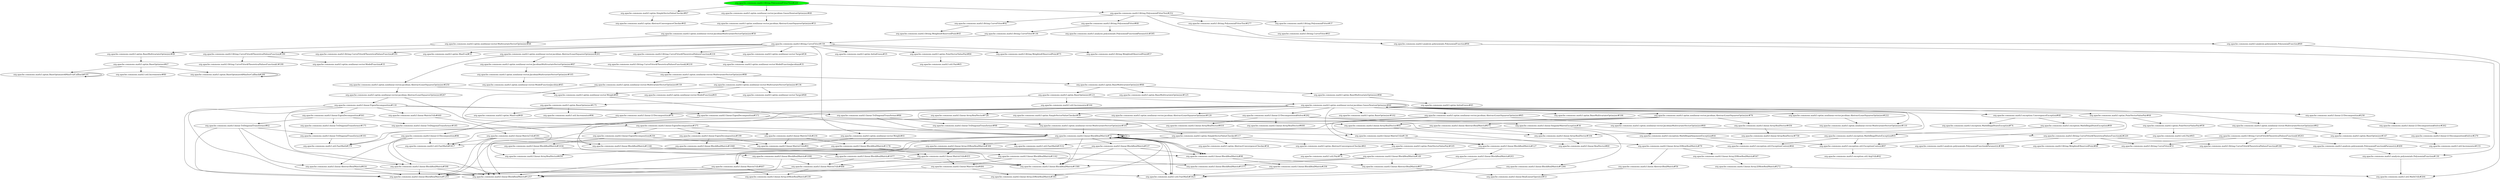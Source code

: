digraph "cg/org.apache.commons.math3.fitting.PolynomialFitterTest#220"
{
	"org.apache.commons.math3.fitting.PolynomialFitterTest#220" [style=filled,fillcolor=green];
	"org.apache.commons.math3.fitting.PolynomialFitterTest#220" -> "org.apache.commons.math3.optim.SimpleVectorValueChecker#67";
	"org.apache.commons.math3.optim.SimpleVectorValueChecker#67" -> "org.apache.commons.math3.optim.AbstractConvergenceChecker#45";
	"org.apache.commons.math3.fitting.PolynomialFitterTest#220" -> "org.apache.commons.math3.optim.nonlinear.vector.jacobian.GaussNewtonOptimizer#68";
	"org.apache.commons.math3.optim.nonlinear.vector.jacobian.GaussNewtonOptimizer#68" -> "org.apache.commons.math3.optim.nonlinear.vector.jacobian.AbstractLeastSquaresOptimizer#53";
	"org.apache.commons.math3.optim.nonlinear.vector.jacobian.AbstractLeastSquaresOptimizer#53" -> "org.apache.commons.math3.optim.nonlinear.vector.JacobianMultivariateVectorOptimizer#50";
	"org.apache.commons.math3.optim.nonlinear.vector.JacobianMultivariateVectorOptimizer#50" -> "org.apache.commons.math3.optim.nonlinear.vector.MultivariateVectorOptimizer#48";
	"org.apache.commons.math3.optim.nonlinear.vector.MultivariateVectorOptimizer#48" -> "org.apache.commons.math3.optim.BaseMultivariateOptimizer#48";
	"org.apache.commons.math3.optim.BaseMultivariateOptimizer#48" -> "org.apache.commons.math3.optim.BaseOptimizer#47";
	"org.apache.commons.math3.optim.BaseOptimizer#47" -> "org.apache.commons.math3.optim.BaseOptimizer$MaxEvalCallback#191";
	"org.apache.commons.math3.optim.BaseOptimizer$MaxEvalCallback#191" -> "org.apache.commons.math3.optim.BaseOptimizer$MaxEvalCallback#191";
	"org.apache.commons.math3.optim.BaseOptimizer#47" -> "org.apache.commons.math3.util.Incrementor#80";
	"org.apache.commons.math3.optim.BaseOptimizer#47" -> "org.apache.commons.math3.optim.BaseOptimizer$MaxIterCallback#206";
	"org.apache.commons.math3.optim.BaseOptimizer$MaxIterCallback#206" -> "org.apache.commons.math3.optim.BaseOptimizer$MaxIterCallback#206";
	"org.apache.commons.math3.fitting.PolynomialFitterTest#220" -> "org.apache.commons.math3.fitting.PolynomialFitterTest#252";
	"org.apache.commons.math3.fitting.PolynomialFitterTest#252" -> "org.apache.commons.math3.fitting.PolynomialFitterTest#277";
	"org.apache.commons.math3.fitting.PolynomialFitterTest#277" -> "org.apache.commons.math3.analysis.polynomials.PolynomialFunction#69";
	"org.apache.commons.math3.analysis.polynomials.PolynomialFunction#69" -> "org.apache.commons.math3.util.MathUtils#264";
	"org.apache.commons.math3.fitting.PolynomialFitterTest#252" -> "org.apache.commons.math3.fitting.PolynomialFitter#37";
	"org.apache.commons.math3.fitting.PolynomialFitter#37" -> "org.apache.commons.math3.fitting.CurveFitter#63";
	"org.apache.commons.math3.fitting.PolynomialFitterTest#252" -> "org.apache.commons.math3.analysis.polynomials.PolynomialFunction#94";
	"org.apache.commons.math3.analysis.polynomials.PolynomialFunction#94" -> "org.apache.commons.math3.analysis.polynomials.PolynomialFunction#130";
	"org.apache.commons.math3.analysis.polynomials.PolynomialFunction#130" -> "org.apache.commons.math3.util.MathUtils#264";
	"org.apache.commons.math3.fitting.PolynomialFitterTest#252" -> "org.apache.commons.math3.fitting.CurveFitter#92";
	"org.apache.commons.math3.fitting.CurveFitter#92" -> "org.apache.commons.math3.fitting.WeightedObservedPoint#45";
	"org.apache.commons.math3.fitting.PolynomialFitterTest#252" -> "org.apache.commons.math3.fitting.PolynomialFitter#68";
	"org.apache.commons.math3.fitting.PolynomialFitter#68" -> "org.apache.commons.math3.analysis.polynomials.PolynomialFunction$Parametric#395";
	"org.apache.commons.math3.fitting.PolynomialFitter#68" -> "org.apache.commons.math3.fitting.CurveFitter#136";
	"org.apache.commons.math3.fitting.CurveFitter#136" -> "org.apache.commons.math3.fitting.CurveFitter#159";
	"org.apache.commons.math3.fitting.CurveFitter#159" -> "org.apache.commons.math3.fitting.WeightedObservedPoint#75";
	"org.apache.commons.math3.fitting.CurveFitter#159" -> "org.apache.commons.math3.fitting.WeightedObservedPoint#57";
	"org.apache.commons.math3.fitting.CurveFitter#159" -> "org.apache.commons.math3.fitting.CurveFitter$TheoreticalValuesFunction#191";
	"org.apache.commons.math3.fitting.CurveFitter#159" -> "org.apache.commons.math3.optim.MaxEval#35";
	"org.apache.commons.math3.fitting.CurveFitter#159" -> "org.apache.commons.math3.fitting.CurveFitter$TheoreticalValuesFunction#199";
	"org.apache.commons.math3.fitting.CurveFitter$TheoreticalValuesFunction#199" -> "org.apache.commons.math3.fitting.CurveFitter$TheoreticalValuesFunction$1#199";
	"org.apache.commons.math3.fitting.CurveFitter$TheoreticalValuesFunction#199" -> "org.apache.commons.math3.optim.nonlinear.vector.ModelFunction#35";
	"org.apache.commons.math3.fitting.CurveFitter#159" -> "org.apache.commons.math3.fitting.CurveFitter$TheoreticalValuesFunction#218";
	"org.apache.commons.math3.fitting.CurveFitter$TheoreticalValuesFunction#218" -> "org.apache.commons.math3.fitting.CurveFitter$TheoreticalValuesFunction$2#218";
	"org.apache.commons.math3.fitting.CurveFitter$TheoreticalValuesFunction#218" -> "org.apache.commons.math3.optim.nonlinear.vector.ModelFunctionJacobian#35";
	"org.apache.commons.math3.fitting.CurveFitter#159" -> "org.apache.commons.math3.optim.nonlinear.vector.Target#38";
	"org.apache.commons.math3.fitting.CurveFitter#159" -> "org.apache.commons.math3.optim.nonlinear.vector.Weight#41";
	"org.apache.commons.math3.optim.nonlinear.vector.Weight#41" -> "org.apache.commons.math3.linear.MatrixUtils#81";
	"org.apache.commons.math3.linear.MatrixUtils#81" -> "org.apache.commons.math3.linear.BlockRealMatrix#98";
	"org.apache.commons.math3.linear.BlockRealMatrix#98" -> "org.apache.commons.math3.linear.AbstractRealMatrix#67";
	"org.apache.commons.math3.linear.AbstractRealMatrix#67" -> "org.apache.commons.math3.linear.RealLinearOperator#53";
	"org.apache.commons.math3.linear.BlockRealMatrix#98" -> "org.apache.commons.math3.linear.BlockRealMatrix#258";
	"org.apache.commons.math3.linear.BlockRealMatrix#258" -> "org.apache.commons.math3.util.FastMath#3421";
	"org.apache.commons.math3.optim.nonlinear.vector.Weight#41" -> "org.apache.commons.math3.linear.BlockRealMatrix#1178";
	"org.apache.commons.math3.linear.BlockRealMatrix#1178" -> "org.apache.commons.math3.linear.MatrixUtils#455";
	"org.apache.commons.math3.linear.MatrixUtils#455" -> "org.apache.commons.math3.linear.MatrixUtils#468";
	"org.apache.commons.math3.linear.MatrixUtils#468" -> "org.apache.commons.math3.linear.BlockRealMatrix#1251";
	"org.apache.commons.math3.linear.MatrixUtils#455" -> "org.apache.commons.math3.linear.MatrixUtils#484";
	"org.apache.commons.math3.linear.MatrixUtils#484" -> "org.apache.commons.math3.linear.BlockRealMatrix#1257";
	"org.apache.commons.math3.linear.BlockRealMatrix#1178" -> "org.apache.commons.math3.linear.BlockRealMatrix#1580";
	"org.apache.commons.math3.fitting.CurveFitter#159" -> "org.apache.commons.math3.optim.InitialGuess#35";
	"org.apache.commons.math3.fitting.CurveFitter#159" -> "org.apache.commons.math3.optim.nonlinear.vector.jacobian.AbstractLeastSquaresOptimizer#201";
	"org.apache.commons.math3.optim.nonlinear.vector.jacobian.AbstractLeastSquaresOptimizer#201" -> "org.apache.commons.math3.optim.nonlinear.vector.jacobian.AbstractLeastSquaresOptimizer#250";
	"org.apache.commons.math3.optim.nonlinear.vector.jacobian.AbstractLeastSquaresOptimizer#250" -> "org.apache.commons.math3.optim.nonlinear.vector.Weight#69";
	"org.apache.commons.math3.optim.nonlinear.vector.Weight#69" -> "org.apache.commons.math3.linear.BlockRealMatrix#72";
	"org.apache.commons.math3.linear.BlockRealMatrix#72" -> "org.apache.commons.math3.linear.BlockRealMatrix#72";
	"org.apache.commons.math3.linear.BlockRealMatrix#72" -> "org.apache.commons.math3.linear.BlockRealMatrix#98";
	"org.apache.commons.math3.optim.nonlinear.vector.jacobian.AbstractLeastSquaresOptimizer#250" -> "org.apache.commons.math3.optim.nonlinear.vector.jacobian.AbstractLeastSquaresOptimizer#267";
	"org.apache.commons.math3.optim.nonlinear.vector.jacobian.AbstractLeastSquaresOptimizer#267" -> "org.apache.commons.math3.linear.EigenDecomposition#118";
	"org.apache.commons.math3.linear.EigenDecomposition#118" -> "org.apache.commons.math3.linear.BlockRealMatrix#1251";
	"org.apache.commons.math3.linear.EigenDecomposition#118" -> "org.apache.commons.math3.linear.BlockRealMatrix#1257";
	"org.apache.commons.math3.linear.EigenDecomposition#118" -> "org.apache.commons.math3.linear.MatrixUtils#440";
	"org.apache.commons.math3.linear.MatrixUtils#440" -> "org.apache.commons.math3.linear.MatrixUtils#391";
	"org.apache.commons.math3.linear.MatrixUtils#391" -> "org.apache.commons.math3.linear.BlockRealMatrix#1251";
	"org.apache.commons.math3.linear.MatrixUtils#391" -> "org.apache.commons.math3.linear.BlockRealMatrix#1257";
	"org.apache.commons.math3.linear.MatrixUtils#391" -> "org.apache.commons.math3.linear.BlockRealMatrix#1166";
	"org.apache.commons.math3.linear.BlockRealMatrix#1166" -> "org.apache.commons.math3.linear.MatrixUtils#455";
	"org.apache.commons.math3.linear.BlockRealMatrix#1166" -> "org.apache.commons.math3.linear.BlockRealMatrix#1580";
	"org.apache.commons.math3.linear.MatrixUtils#391" -> "org.apache.commons.math3.util.FastMath#3017";
	"org.apache.commons.math3.linear.MatrixUtils#391" -> "org.apache.commons.math3.util.FastMath#3532";
	"org.apache.commons.math3.linear.EigenDecomposition#118" -> "org.apache.commons.math3.linear.EigenDecomposition#561";
	"org.apache.commons.math3.linear.EigenDecomposition#561" -> "org.apache.commons.math3.linear.TriDiagonalTransformer#62";
	"org.apache.commons.math3.linear.TriDiagonalTransformer#62" -> "org.apache.commons.math3.linear.AbstractRealMatrix#616";
	"org.apache.commons.math3.linear.AbstractRealMatrix#616" -> "org.apache.commons.math3.linear.BlockRealMatrix#1257";
	"org.apache.commons.math3.linear.AbstractRealMatrix#616" -> "org.apache.commons.math3.linear.BlockRealMatrix#1251";
	"org.apache.commons.math3.linear.TriDiagonalTransformer#62" -> "org.apache.commons.math3.linear.BlockRealMatrix#1251";
	"org.apache.commons.math3.linear.TriDiagonalTransformer#62" -> "org.apache.commons.math3.linear.BlockRealMatrix#598";
	"org.apache.commons.math3.linear.BlockRealMatrix#598" -> "org.apache.commons.math3.linear.BlockRealMatrix#1251";
	"org.apache.commons.math3.linear.BlockRealMatrix#598" -> "org.apache.commons.math3.linear.BlockRealMatrix#1257";
	"org.apache.commons.math3.linear.BlockRealMatrix#598" -> "org.apache.commons.math3.util.FastMath#3421";
	"org.apache.commons.math3.linear.TriDiagonalTransformer#62" -> "org.apache.commons.math3.linear.TriDiagonalTransformer#193";
	"org.apache.commons.math3.linear.TriDiagonalTransformer#193" -> "org.apache.commons.math3.util.FastMath#379";
	"org.apache.commons.math3.linear.EigenDecomposition#561" -> "org.apache.commons.math3.linear.TriDiagonalTransformer#175";
	"org.apache.commons.math3.linear.EigenDecomposition#561" -> "org.apache.commons.math3.linear.TriDiagonalTransformer#185";
	"org.apache.commons.math3.linear.EigenDecomposition#118" -> "org.apache.commons.math3.linear.TriDiagonalTransformer#86";
	"org.apache.commons.math3.linear.TriDiagonalTransformer#86" -> "org.apache.commons.math3.linear.TriDiagonalTransformer#98";
	"org.apache.commons.math3.linear.TriDiagonalTransformer#98" -> "org.apache.commons.math3.linear.MatrixUtils#130";
	"org.apache.commons.math3.linear.MatrixUtils#130" -> "org.apache.commons.math3.linear.BlockRealMatrix#127";
	"org.apache.commons.math3.linear.BlockRealMatrix#127" -> "org.apache.commons.math3.linear.BlockRealMatrix#203";
	"org.apache.commons.math3.linear.BlockRealMatrix#203" -> "org.apache.commons.math3.util.FastMath#3421";
	"org.apache.commons.math3.linear.BlockRealMatrix#127" -> "org.apache.commons.math3.linear.BlockRealMatrix#149";
	"org.apache.commons.math3.linear.BlockRealMatrix#149" -> "org.apache.commons.math3.linear.AbstractRealMatrix#67";
	"org.apache.commons.math3.linear.BlockRealMatrix#149" -> "org.apache.commons.math3.linear.BlockRealMatrix#1571";
	"org.apache.commons.math3.linear.BlockRealMatrix#149" -> "org.apache.commons.math3.linear.BlockRealMatrix#1580";
	"org.apache.commons.math3.linear.TriDiagonalTransformer#86" -> "org.apache.commons.math3.linear.BlockRealMatrix#72";
	"org.apache.commons.math3.linear.BlockRealMatrix#72" -> "org.apache.commons.math3.linear.BlockRealMatrix#72";
	"org.apache.commons.math3.linear.BlockRealMatrix#72" -> "org.apache.commons.math3.linear.BlockRealMatrix#1251";
	"org.apache.commons.math3.linear.BlockRealMatrix#72" -> "org.apache.commons.math3.linear.BlockRealMatrix#1257";
	"org.apache.commons.math3.linear.BlockRealMatrix#72" -> "org.apache.commons.math3.linear.BlockRealMatrix#98";
	"org.apache.commons.math3.linear.BlockRealMatrix#72" -> "org.apache.commons.math3.util.FastMath#3421";
	"org.apache.commons.math3.linear.EigenDecomposition#118" -> "org.apache.commons.math3.linear.BlockRealMatrix#598";
	"org.apache.commons.math3.linear.EigenDecomposition#118" -> "org.apache.commons.math3.linear.EigenDecomposition#573";
	"org.apache.commons.math3.linear.EigenDecomposition#573" -> "org.apache.commons.math3.util.FastMath#3017";
	"org.apache.commons.math3.linear.EigenDecomposition#573" -> "org.apache.commons.math3.linear.ArrayRealVector#85";
	"org.apache.commons.math3.linear.ArrayRealVector#85" -> "org.apache.commons.math3.linear.RealVector#60";
	"org.apache.commons.math3.optim.nonlinear.vector.jacobian.AbstractLeastSquaresOptimizer#267" -> "org.apache.commons.math3.linear.EigenDecomposition#375";
	"org.apache.commons.math3.linear.EigenDecomposition#375" -> "org.apache.commons.math3.util.FastMath#379";
	"org.apache.commons.math3.linear.EigenDecomposition#375" -> "org.apache.commons.math3.linear.MatrixUtils#216";
	"org.apache.commons.math3.linear.MatrixUtils#216" -> "org.apache.commons.math3.linear.MatrixUtils#81";
	"org.apache.commons.math3.linear.MatrixUtils#216" -> "org.apache.commons.math3.linear.BlockRealMatrix#1178";
	"org.apache.commons.math3.linear.EigenDecomposition#375" -> "org.apache.commons.math3.linear.EigenDecomposition#199";
	"org.apache.commons.math3.linear.EigenDecomposition#199" -> "org.apache.commons.math3.linear.MatrixUtils#81";
	"org.apache.commons.math3.linear.EigenDecomposition#199" -> "org.apache.commons.math3.linear.BlockRealMatrix#1068";
	"org.apache.commons.math3.linear.BlockRealMatrix#1068" -> "org.apache.commons.math3.linear.ArrayRealVector#450";
	"org.apache.commons.math3.linear.BlockRealMatrix#1068" -> "org.apache.commons.math3.linear.BlockRealMatrix#1142";
	"org.apache.commons.math3.linear.BlockRealMatrix#1142" -> "org.apache.commons.math3.linear.MatrixUtils#484";
	"org.apache.commons.math3.linear.BlockRealMatrix#1142" -> "org.apache.commons.math3.linear.BlockRealMatrix#1251";
	"org.apache.commons.math3.linear.BlockRealMatrix#1142" -> "org.apache.commons.math3.linear.BlockRealMatrix#1580";
	"org.apache.commons.math3.linear.BlockRealMatrix#1142" -> "org.apache.commons.math3.linear.BlockRealMatrix#1571";
	"org.apache.commons.math3.linear.EigenDecomposition#375" -> "org.apache.commons.math3.linear.EigenDecomposition#250";
	"org.apache.commons.math3.linear.EigenDecomposition#250" -> "org.apache.commons.math3.linear.MatrixUtils#81";
	"org.apache.commons.math3.linear.EigenDecomposition#250" -> "org.apache.commons.math3.linear.BlockRealMatrix#1034";
	"org.apache.commons.math3.linear.BlockRealMatrix#1034" -> "org.apache.commons.math3.linear.ArrayRealVector#450";
	"org.apache.commons.math3.linear.BlockRealMatrix#1034" -> "org.apache.commons.math3.linear.BlockRealMatrix#1098";
	"org.apache.commons.math3.linear.BlockRealMatrix#1098" -> "org.apache.commons.math3.linear.MatrixUtils#468";
	"org.apache.commons.math3.linear.BlockRealMatrix#1098" -> "org.apache.commons.math3.linear.BlockRealMatrix#1257";
	"org.apache.commons.math3.linear.BlockRealMatrix#1098" -> "org.apache.commons.math3.linear.BlockRealMatrix#1580";
	"org.apache.commons.math3.linear.EigenDecomposition#375" -> "org.apache.commons.math3.linear.BlockRealMatrix#72";
	"org.apache.commons.math3.linear.BlockRealMatrix#72" -> "org.apache.commons.math3.linear.BlockRealMatrix#72";
	"org.apache.commons.math3.linear.BlockRealMatrix#72" -> "org.apache.commons.math3.linear.BlockRealMatrix#537";
	"org.apache.commons.math3.linear.BlockRealMatrix#537" -> "org.apache.commons.math3.linear.MatrixUtils#607";
	"org.apache.commons.math3.linear.MatrixUtils#607" -> "org.apache.commons.math3.linear.BlockRealMatrix#1257";
	"org.apache.commons.math3.linear.MatrixUtils#607" -> "org.apache.commons.math3.linear.BlockRealMatrix#1251";
	"org.apache.commons.math3.linear.BlockRealMatrix#537" -> "org.apache.commons.math3.linear.BlockRealMatrix#98";
	"org.apache.commons.math3.linear.BlockRealMatrix#537" -> "org.apache.commons.math3.util.FastMath#3421";
	"org.apache.commons.math3.linear.BlockRealMatrix#537" -> "org.apache.commons.math3.linear.BlockRealMatrix#1580";
	"org.apache.commons.math3.optim.nonlinear.vector.jacobian.AbstractLeastSquaresOptimizer#201" -> "org.apache.commons.math3.optim.nonlinear.vector.JacobianMultivariateVectorOptimizer#87";
	"org.apache.commons.math3.optim.nonlinear.vector.JacobianMultivariateVectorOptimizer#87" -> "org.apache.commons.math3.optim.nonlinear.vector.JacobianMultivariateVectorOptimizer#105";
	"org.apache.commons.math3.optim.nonlinear.vector.JacobianMultivariateVectorOptimizer#105" -> "org.apache.commons.math3.optim.nonlinear.vector.ModelFunctionJacobian#45";
	"org.apache.commons.math3.optim.nonlinear.vector.JacobianMultivariateVectorOptimizer#87" -> "org.apache.commons.math3.optim.nonlinear.vector.MultivariateVectorOptimizer#88";
	"org.apache.commons.math3.optim.nonlinear.vector.MultivariateVectorOptimizer#88" -> "org.apache.commons.math3.optim.nonlinear.vector.MultivariateVectorOptimizer#136";
	"org.apache.commons.math3.optim.nonlinear.vector.MultivariateVectorOptimizer#136" -> "org.apache.commons.math3.optim.nonlinear.vector.ModelFunction#45";
	"org.apache.commons.math3.optim.nonlinear.vector.MultivariateVectorOptimizer#136" -> "org.apache.commons.math3.optim.nonlinear.vector.Target#48";
	"org.apache.commons.math3.optim.nonlinear.vector.MultivariateVectorOptimizer#136" -> "org.apache.commons.math3.optim.nonlinear.vector.Weight#69";
	"org.apache.commons.math3.optim.nonlinear.vector.MultivariateVectorOptimizer#88" -> "org.apache.commons.math3.optim.nonlinear.vector.MultivariateVectorOptimizer#159";
	"org.apache.commons.math3.optim.nonlinear.vector.MultivariateVectorOptimizer#159" -> "org.apache.commons.math3.linear.BlockRealMatrix#1257";
	"org.apache.commons.math3.optim.nonlinear.vector.MultivariateVectorOptimizer#88" -> "org.apache.commons.math3.optim.BaseMultivariateOptimizer#66";
	"org.apache.commons.math3.optim.BaseMultivariateOptimizer#66" -> "org.apache.commons.math3.optim.BaseMultivariateOptimizer#86";
	"org.apache.commons.math3.optim.BaseMultivariateOptimizer#86" -> "org.apache.commons.math3.optim.InitialGuess#45";
	"org.apache.commons.math3.optim.BaseMultivariateOptimizer#66" -> "org.apache.commons.math3.optim.BaseMultivariateOptimizer#125";
	"org.apache.commons.math3.optim.BaseMultivariateOptimizer#66" -> "org.apache.commons.math3.optim.BaseOptimizer#123";
	"org.apache.commons.math3.optim.BaseOptimizer#123" -> "org.apache.commons.math3.optim.BaseOptimizer#175";
	"org.apache.commons.math3.optim.BaseOptimizer#175" -> "org.apache.commons.math3.optim.MaxEval#49";
	"org.apache.commons.math3.optim.BaseOptimizer#175" -> "org.apache.commons.math3.util.Incrementor#96";
	"org.apache.commons.math3.optim.BaseOptimizer#123" -> "org.apache.commons.math3.util.Incrementor#164";
	"org.apache.commons.math3.optim.BaseOptimizer#123" -> "org.apache.commons.math3.optim.nonlinear.vector.jacobian.GaussNewtonOptimizer#46";
	"org.apache.commons.math3.optim.nonlinear.vector.jacobian.GaussNewtonOptimizer#46" -> "org.apache.commons.math3.optim.nonlinear.vector.jacobian.GaussNewtonOptimizer#46";
	"org.apache.commons.math3.optim.nonlinear.vector.jacobian.GaussNewtonOptimizer#46" -> "org.apache.commons.math3.optim.BaseOptimizer#102";
	"org.apache.commons.math3.optim.nonlinear.vector.jacobian.GaussNewtonOptimizer#46" -> "org.apache.commons.math3.optim.nonlinear.vector.MultivariateVectorOptimizer#110";
	"org.apache.commons.math3.optim.nonlinear.vector.jacobian.GaussNewtonOptimizer#46" -> "org.apache.commons.math3.optim.nonlinear.vector.MultivariateVectorOptimizer#101";
	"org.apache.commons.math3.optim.nonlinear.vector.MultivariateVectorOptimizer#101" -> "org.apache.commons.math3.linear.BlockRealMatrix#72";
	"org.apache.commons.math3.optim.nonlinear.vector.jacobian.GaussNewtonOptimizer#46" -> "org.apache.commons.math3.linear.BlockRealMatrix#1166";
	"org.apache.commons.math3.optim.nonlinear.vector.jacobian.GaussNewtonOptimizer#46" -> "org.apache.commons.math3.optim.BaseMultivariateOptimizer#106";
	"org.apache.commons.math3.optim.nonlinear.vector.jacobian.GaussNewtonOptimizer#46" -> "org.apache.commons.math3.optim.nonlinear.vector.MultivariateVectorOptimizer#62";
	"org.apache.commons.math3.optim.nonlinear.vector.MultivariateVectorOptimizer#62" -> "org.apache.commons.math3.optim.BaseOptimizer#147";
	"org.apache.commons.math3.optim.BaseOptimizer#147" -> "org.apache.commons.math3.util.Incrementor#155";
	"org.apache.commons.math3.optim.nonlinear.vector.MultivariateVectorOptimizer#62" -> "org.apache.commons.math3.fitting.CurveFitter$TheoreticalValuesFunction$1#203";
	"org.apache.commons.math3.fitting.CurveFitter$TheoreticalValuesFunction$1#203" -> "org.apache.commons.math3.fitting.CurveFitter#51";
	"org.apache.commons.math3.fitting.CurveFitter$TheoreticalValuesFunction$1#203" -> "org.apache.commons.math3.fitting.CurveFitter$TheoreticalValuesFunction#184";
	"org.apache.commons.math3.fitting.CurveFitter$TheoreticalValuesFunction$1#203" -> "org.apache.commons.math3.fitting.WeightedObservedPoint#66";
	"org.apache.commons.math3.fitting.CurveFitter$TheoreticalValuesFunction$1#203" -> "org.apache.commons.math3.analysis.polynomials.PolynomialFunction$Parametric#409";
	"org.apache.commons.math3.analysis.polynomials.PolynomialFunction$Parametric#409" -> "org.apache.commons.math3.analysis.polynomials.PolynomialFunction#130";
	"org.apache.commons.math3.optim.nonlinear.vector.jacobian.GaussNewtonOptimizer#46" -> "org.apache.commons.math3.optim.nonlinear.vector.jacobian.AbstractLeastSquaresOptimizer#222";
	"org.apache.commons.math3.optim.nonlinear.vector.jacobian.AbstractLeastSquaresOptimizer#222" -> "org.apache.commons.math3.optim.nonlinear.vector.MultivariateVectorOptimizer#110";
	"org.apache.commons.math3.optim.nonlinear.vector.jacobian.GaussNewtonOptimizer#46" -> "org.apache.commons.math3.optim.nonlinear.vector.jacobian.AbstractLeastSquaresOptimizer#65";
	"org.apache.commons.math3.optim.nonlinear.vector.jacobian.AbstractLeastSquaresOptimizer#65" -> "org.apache.commons.math3.optim.nonlinear.vector.JacobianMultivariateVectorOptimizer#60";
	"org.apache.commons.math3.optim.nonlinear.vector.JacobianMultivariateVectorOptimizer#60" -> "org.apache.commons.math3.fitting.CurveFitter$TheoreticalValuesFunction$2#220";
	"org.apache.commons.math3.fitting.CurveFitter$TheoreticalValuesFunction$2#220" -> "org.apache.commons.math3.fitting.CurveFitter#51";
	"org.apache.commons.math3.fitting.CurveFitter$TheoreticalValuesFunction$2#220" -> "org.apache.commons.math3.fitting.CurveFitter$TheoreticalValuesFunction#184";
	"org.apache.commons.math3.fitting.CurveFitter$TheoreticalValuesFunction$2#220" -> "org.apache.commons.math3.fitting.WeightedObservedPoint#66";
	"org.apache.commons.math3.fitting.CurveFitter$TheoreticalValuesFunction$2#220" -> "org.apache.commons.math3.analysis.polynomials.PolynomialFunction$Parametric#398";
	"org.apache.commons.math3.optim.nonlinear.vector.jacobian.AbstractLeastSquaresOptimizer#65" -> "org.apache.commons.math3.linear.MatrixUtils#130";
	"org.apache.commons.math3.linear.MatrixUtils#130" -> "org.apache.commons.math3.linear.Array2DRowRealMatrix#79";
	"org.apache.commons.math3.linear.Array2DRowRealMatrix#79" -> "org.apache.commons.math3.linear.AbstractRealMatrix#56";
	"org.apache.commons.math3.linear.AbstractRealMatrix#56" -> "org.apache.commons.math3.linear.RealLinearOperator#53";
	"org.apache.commons.math3.linear.Array2DRowRealMatrix#79" -> "org.apache.commons.math3.linear.Array2DRowRealMatrix#547";
	"org.apache.commons.math3.linear.Array2DRowRealMatrix#547" -> "org.apache.commons.math3.linear.Array2DRowRealMatrix#272";
	"org.apache.commons.math3.linear.Array2DRowRealMatrix#272" -> "org.apache.commons.math3.util.MathUtils#264";
	"org.apache.commons.math3.optim.nonlinear.vector.jacobian.AbstractLeastSquaresOptimizer#65" -> "org.apache.commons.math3.linear.BlockRealMatrix#72";
	"org.apache.commons.math3.linear.BlockRealMatrix#72" -> "org.apache.commons.math3.linear.MatrixUtils#607";
	"org.apache.commons.math3.linear.MatrixUtils#607" -> "org.apache.commons.math3.linear.Array2DRowRealMatrix#339";
	"org.apache.commons.math3.linear.BlockRealMatrix#72" -> "org.apache.commons.math3.linear.Array2DRowRealMatrix#345";
	"org.apache.commons.math3.linear.BlockRealMatrix#72" -> "org.apache.commons.math3.linear.BlockRealMatrix#98";
	"org.apache.commons.math3.linear.BlockRealMatrix#72" -> "org.apache.commons.math3.util.FastMath#3421";
	"org.apache.commons.math3.linear.BlockRealMatrix#72" -> "org.apache.commons.math3.linear.BlockRealMatrix#1580";
	"org.apache.commons.math3.linear.BlockRealMatrix#72" -> "org.apache.commons.math3.linear.Array2DRowRealMatrix#306";
	"org.apache.commons.math3.linear.Array2DRowRealMatrix#306" -> "org.apache.commons.math3.linear.MatrixUtils#455";
	"org.apache.commons.math3.linear.MatrixUtils#468" -> "org.apache.commons.math3.linear.Array2DRowRealMatrix#339";
	"org.apache.commons.math3.linear.MatrixUtils#484" -> "org.apache.commons.math3.linear.Array2DRowRealMatrix#345";
	"org.apache.commons.math3.optim.nonlinear.vector.jacobian.GaussNewtonOptimizer#46" -> "org.apache.commons.math3.optim.PointVectorValuePair#44";
	"org.apache.commons.math3.optim.PointVectorValuePair#44" -> "org.apache.commons.math3.optim.PointVectorValuePair#58";
	"org.apache.commons.math3.optim.PointVectorValuePair#58" -> "org.apache.commons.math3.util.Pair#45";
	"org.apache.commons.math3.optim.nonlinear.vector.jacobian.GaussNewtonOptimizer#46" -> "org.apache.commons.math3.linear.BlockRealMatrix#1077";
	"org.apache.commons.math3.linear.BlockRealMatrix#1077" -> "org.apache.commons.math3.linear.MatrixUtils#468";
	"org.apache.commons.math3.linear.BlockRealMatrix#1077" -> "org.apache.commons.math3.linear.BlockRealMatrix#1580";
	"org.apache.commons.math3.optim.nonlinear.vector.jacobian.GaussNewtonOptimizer#46" -> "org.apache.commons.math3.linear.BlockRealMatrix#127";
	"org.apache.commons.math3.optim.nonlinear.vector.jacobian.GaussNewtonOptimizer#46" -> "org.apache.commons.math3.linear.LUDecomposition#76";
	"org.apache.commons.math3.linear.LUDecomposition#76" -> "org.apache.commons.math3.linear.LUDecomposition#86";
	"org.apache.commons.math3.linear.LUDecomposition#86" -> "org.apache.commons.math3.linear.AbstractRealMatrix#616";
	"org.apache.commons.math3.linear.LUDecomposition#86" -> "org.apache.commons.math3.linear.BlockRealMatrix#1257";
	"org.apache.commons.math3.linear.LUDecomposition#86" -> "org.apache.commons.math3.linear.BlockRealMatrix#598";
	"org.apache.commons.math3.linear.LUDecomposition#86" -> "org.apache.commons.math3.util.FastMath#3017";
	"org.apache.commons.math3.optim.nonlinear.vector.jacobian.GaussNewtonOptimizer#46" -> "org.apache.commons.math3.linear.LUDecomposition#258";
	"org.apache.commons.math3.linear.LUDecomposition#258" -> "org.apache.commons.math3.linear.LUDecomposition$Solver#262";
	"org.apache.commons.math3.linear.LUDecomposition$Solver#262" -> "org.apache.commons.math3.linear.LUDecomposition$Solver#279";
	"org.apache.commons.math3.optim.nonlinear.vector.jacobian.GaussNewtonOptimizer#46" -> "org.apache.commons.math3.linear.ArrayRealVector#104";
	"org.apache.commons.math3.linear.ArrayRealVector#104" -> "org.apache.commons.math3.linear.RealVector#60";
	"org.apache.commons.math3.optim.nonlinear.vector.jacobian.GaussNewtonOptimizer#46" -> "org.apache.commons.math3.linear.LUDecomposition$Solver#292";
	"org.apache.commons.math3.linear.LUDecomposition$Solver#292" -> "org.apache.commons.math3.linear.ArrayRealVector#610";
	"org.apache.commons.math3.linear.LUDecomposition$Solver#292" -> "org.apache.commons.math3.linear.ArrayRealVector#600";
	"org.apache.commons.math3.linear.LUDecomposition$Solver#292" -> "org.apache.commons.math3.linear.ArrayRealVector#104";
	"org.apache.commons.math3.optim.nonlinear.vector.jacobian.GaussNewtonOptimizer#46" -> "org.apache.commons.math3.linear.ArrayRealVector#726";
	"org.apache.commons.math3.optim.nonlinear.vector.jacobian.GaussNewtonOptimizer#46" -> "org.apache.commons.math3.optim.SimpleVectorValueChecker#39";
	"org.apache.commons.math3.optim.SimpleVectorValueChecker#39" -> "org.apache.commons.math3.optim.SimpleVectorValueChecker#117";
	"org.apache.commons.math3.optim.SimpleVectorValueChecker#117" -> "org.apache.commons.math3.optim.PointVectorValuePair#105";
	"org.apache.commons.math3.optim.PointVectorValuePair#105" -> "org.apache.commons.math3.util.Pair#74";
	"org.apache.commons.math3.optim.SimpleVectorValueChecker#117" -> "org.apache.commons.math3.util.FastMath#3017";
	"org.apache.commons.math3.optim.SimpleVectorValueChecker#117" -> "org.apache.commons.math3.util.FastMath#3532";
	"org.apache.commons.math3.optim.SimpleVectorValueChecker#117" -> "org.apache.commons.math3.optim.AbstractConvergenceChecker#54";
	"org.apache.commons.math3.optim.SimpleVectorValueChecker#117" -> "org.apache.commons.math3.optim.AbstractConvergenceChecker#61";
	"org.apache.commons.math3.optim.nonlinear.vector.jacobian.GaussNewtonOptimizer#46" -> "org.apache.commons.math3.optim.nonlinear.vector.jacobian.AbstractLeastSquaresOptimizer#76";
	"org.apache.commons.math3.optim.nonlinear.vector.jacobian.AbstractLeastSquaresOptimizer#76" -> "org.apache.commons.math3.linear.ArrayRealVector#85";
	"org.apache.commons.math3.optim.nonlinear.vector.jacobian.AbstractLeastSquaresOptimizer#76" -> "org.apache.commons.math3.optim.nonlinear.vector.MultivariateVectorOptimizer#101";
	"org.apache.commons.math3.optim.nonlinear.vector.jacobian.AbstractLeastSquaresOptimizer#76" -> "org.apache.commons.math3.linear.AbstractRealMatrix#675";
	"org.apache.commons.math3.linear.AbstractRealMatrix#675" -> "org.apache.commons.math3.linear.ArrayRealVector#450";
	"org.apache.commons.math3.linear.AbstractRealMatrix#675" -> "org.apache.commons.math3.linear.BlockRealMatrix#1264";
	"org.apache.commons.math3.linear.BlockRealMatrix#1264" -> "org.apache.commons.math3.util.FastMath#3421";
	"org.apache.commons.math3.linear.AbstractRealMatrix#675" -> "org.apache.commons.math3.linear.ArrayRealVector#104";
	"org.apache.commons.math3.optim.nonlinear.vector.jacobian.AbstractLeastSquaresOptimizer#76" -> "org.apache.commons.math3.linear.ArrayRealVector#456";
	"org.apache.commons.math3.linear.ArrayRealVector#456" -> "org.apache.commons.math3.linear.ArrayRealVector#758";
	"org.apache.commons.math3.optim.nonlinear.vector.jacobian.AbstractLeastSquaresOptimizer#76" -> "org.apache.commons.math3.util.FastMath#379";
	"org.apache.commons.math3.optim.nonlinear.vector.jacobian.GaussNewtonOptimizer#46" -> "org.apache.commons.math3.optim.nonlinear.vector.jacobian.AbstractLeastSquaresOptimizer#120";
	"org.apache.commons.math3.fitting.CurveFitter#159" -> "org.apache.commons.math3.optim.PointVectorValuePair#84";
	"org.apache.commons.math3.optim.PointVectorValuePair#84" -> "org.apache.commons.math3.util.Pair#65";
	"org.apache.commons.math3.linear.LUDecomposition$Solver#292" -> "org.apache.commons.math3.linear.SingularMatrixException#36";
	"org.apache.commons.math3.linear.SingularMatrixException#36" -> "org.apache.commons.math3.exception.MathIllegalArgumentException#44";
	"org.apache.commons.math3.exception.MathIllegalArgumentException#44" -> "org.apache.commons.math3.exception.util.ExceptionContext#64";
	"org.apache.commons.math3.exception.MathIllegalArgumentException#44" -> "org.apache.commons.math3.exception.util.ExceptionContext#87";
	"org.apache.commons.math3.exception.util.ExceptionContext#87" -> "org.apache.commons.math3.exception.util.ArgUtils#42";
	"org.apache.commons.math3.optim.nonlinear.vector.jacobian.GaussNewtonOptimizer#46" -> "org.apache.commons.math3.exception.ConvergenceException#48";
	"org.apache.commons.math3.exception.ConvergenceException#48" -> "org.apache.commons.math3.exception.MathIllegalStateException#69";
	"org.apache.commons.math3.exception.MathIllegalStateException#69" -> "org.apache.commons.math3.exception.MathIllegalStateException#45";
	"org.apache.commons.math3.exception.MathIllegalStateException#45" -> "org.apache.commons.math3.exception.util.ExceptionContext#64";
	"org.apache.commons.math3.exception.MathIllegalStateException#45" -> "org.apache.commons.math3.exception.util.ExceptionContext#87";
	"org.apache.commons.math3.exception.ConvergenceException#48" -> "org.apache.commons.math3.exception.MathIllegalStateException#74";
	"org.apache.commons.math3.exception.ConvergenceException#48" -> "org.apache.commons.math3.exception.util.ExceptionContext#87";
}
